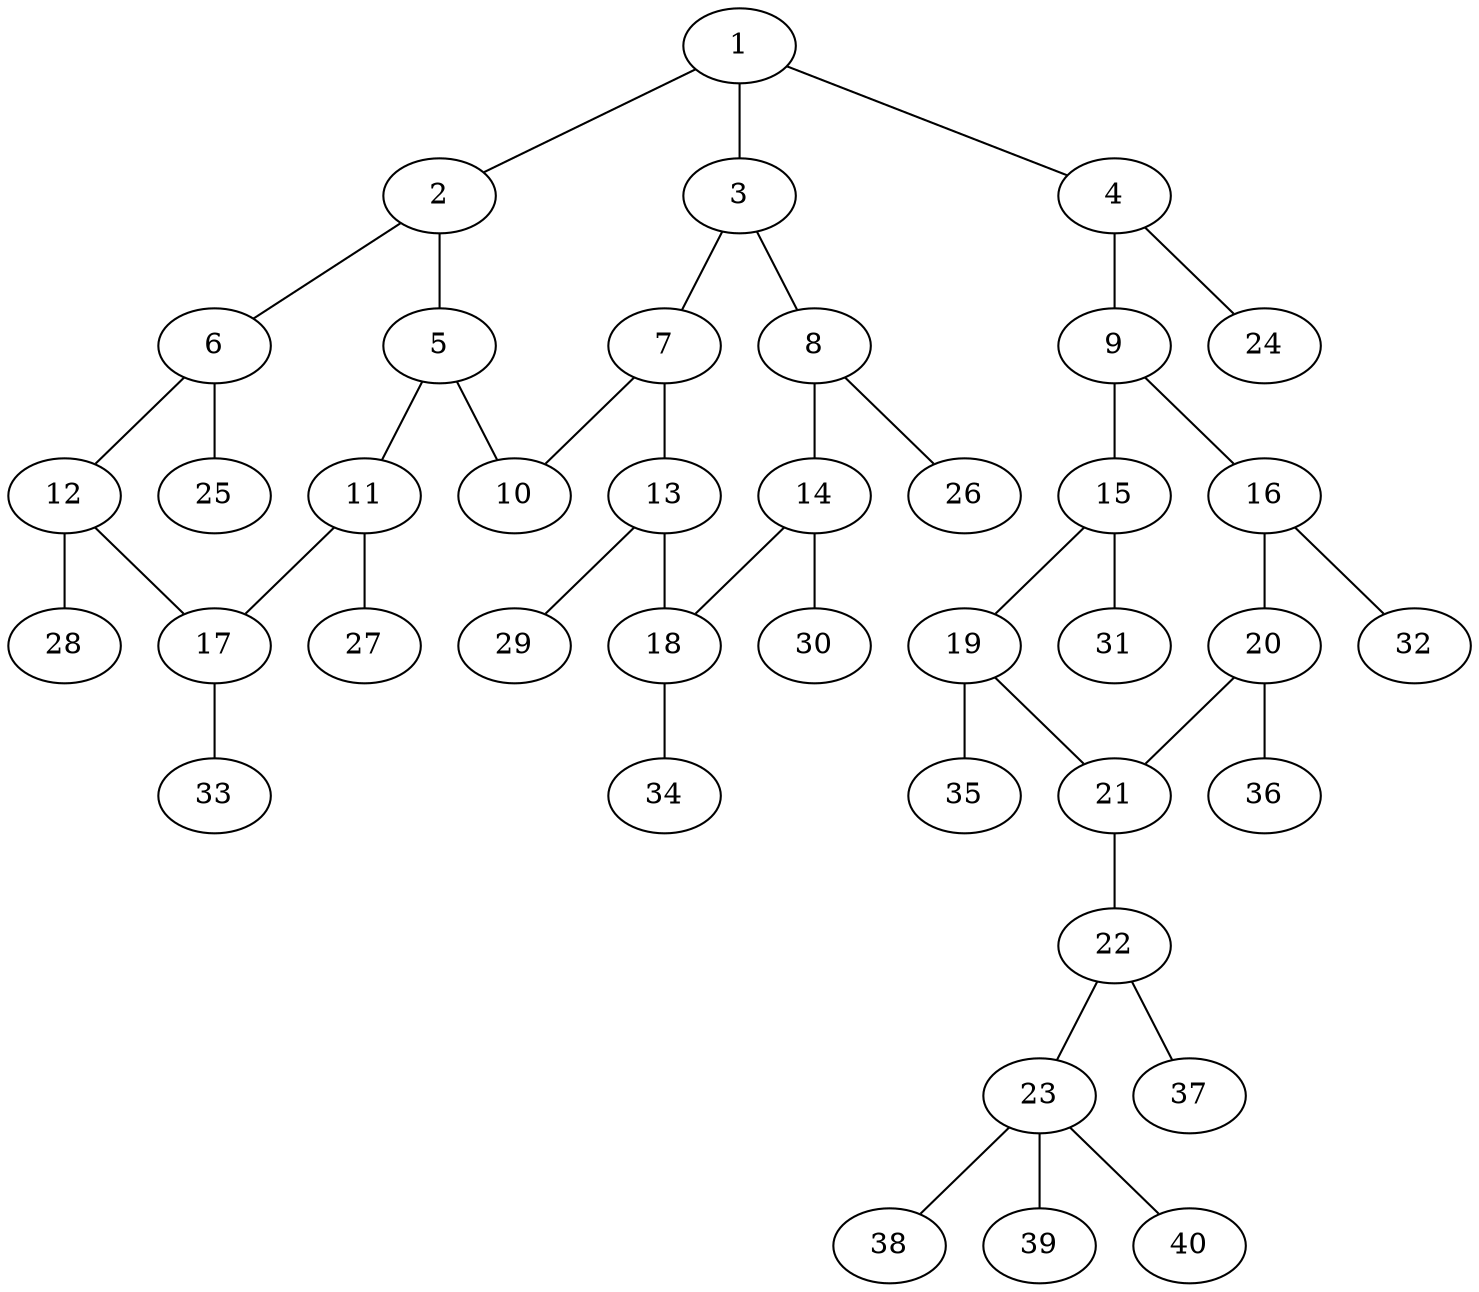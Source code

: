 graph molecule_3867 {
	1	 [chem=C];
	2	 [chem=C];
	1 -- 2	 [valence=2];
	3	 [chem=C];
	1 -- 3	 [valence=1];
	4	 [chem=N];
	1 -- 4	 [valence=1];
	5	 [chem=C];
	2 -- 5	 [valence=1];
	6	 [chem=C];
	2 -- 6	 [valence=1];
	7	 [chem=C];
	3 -- 7	 [valence=2];
	8	 [chem=C];
	3 -- 8	 [valence=1];
	9	 [chem=C];
	4 -- 9	 [valence=1];
	24	 [chem=H];
	4 -- 24	 [valence=1];
	10	 [chem=N];
	5 -- 10	 [valence=2];
	11	 [chem=C];
	5 -- 11	 [valence=1];
	12	 [chem=C];
	6 -- 12	 [valence=2];
	25	 [chem=H];
	6 -- 25	 [valence=1];
	7 -- 10	 [valence=1];
	13	 [chem=C];
	7 -- 13	 [valence=1];
	14	 [chem=C];
	8 -- 14	 [valence=2];
	26	 [chem=H];
	8 -- 26	 [valence=1];
	15	 [chem=C];
	9 -- 15	 [valence=1];
	16	 [chem=C];
	9 -- 16	 [valence=2];
	17	 [chem=C];
	11 -- 17	 [valence=2];
	27	 [chem=H];
	11 -- 27	 [valence=1];
	12 -- 17	 [valence=1];
	28	 [chem=H];
	12 -- 28	 [valence=1];
	18	 [chem=C];
	13 -- 18	 [valence=2];
	29	 [chem=H];
	13 -- 29	 [valence=1];
	14 -- 18	 [valence=1];
	30	 [chem=H];
	14 -- 30	 [valence=1];
	19	 [chem=C];
	15 -- 19	 [valence=2];
	31	 [chem=H];
	15 -- 31	 [valence=1];
	20	 [chem=C];
	16 -- 20	 [valence=1];
	32	 [chem=H];
	16 -- 32	 [valence=1];
	33	 [chem=H];
	17 -- 33	 [valence=1];
	34	 [chem=H];
	18 -- 34	 [valence=1];
	21	 [chem=C];
	19 -- 21	 [valence=1];
	35	 [chem=H];
	19 -- 35	 [valence=1];
	20 -- 21	 [valence=2];
	36	 [chem=H];
	20 -- 36	 [valence=1];
	22	 [chem=N];
	21 -- 22	 [valence=1];
	23	 [chem=C];
	22 -- 23	 [valence=1];
	37	 [chem=H];
	22 -- 37	 [valence=1];
	38	 [chem=H];
	23 -- 38	 [valence=1];
	39	 [chem=H];
	23 -- 39	 [valence=1];
	40	 [chem=H];
	23 -- 40	 [valence=1];
}
